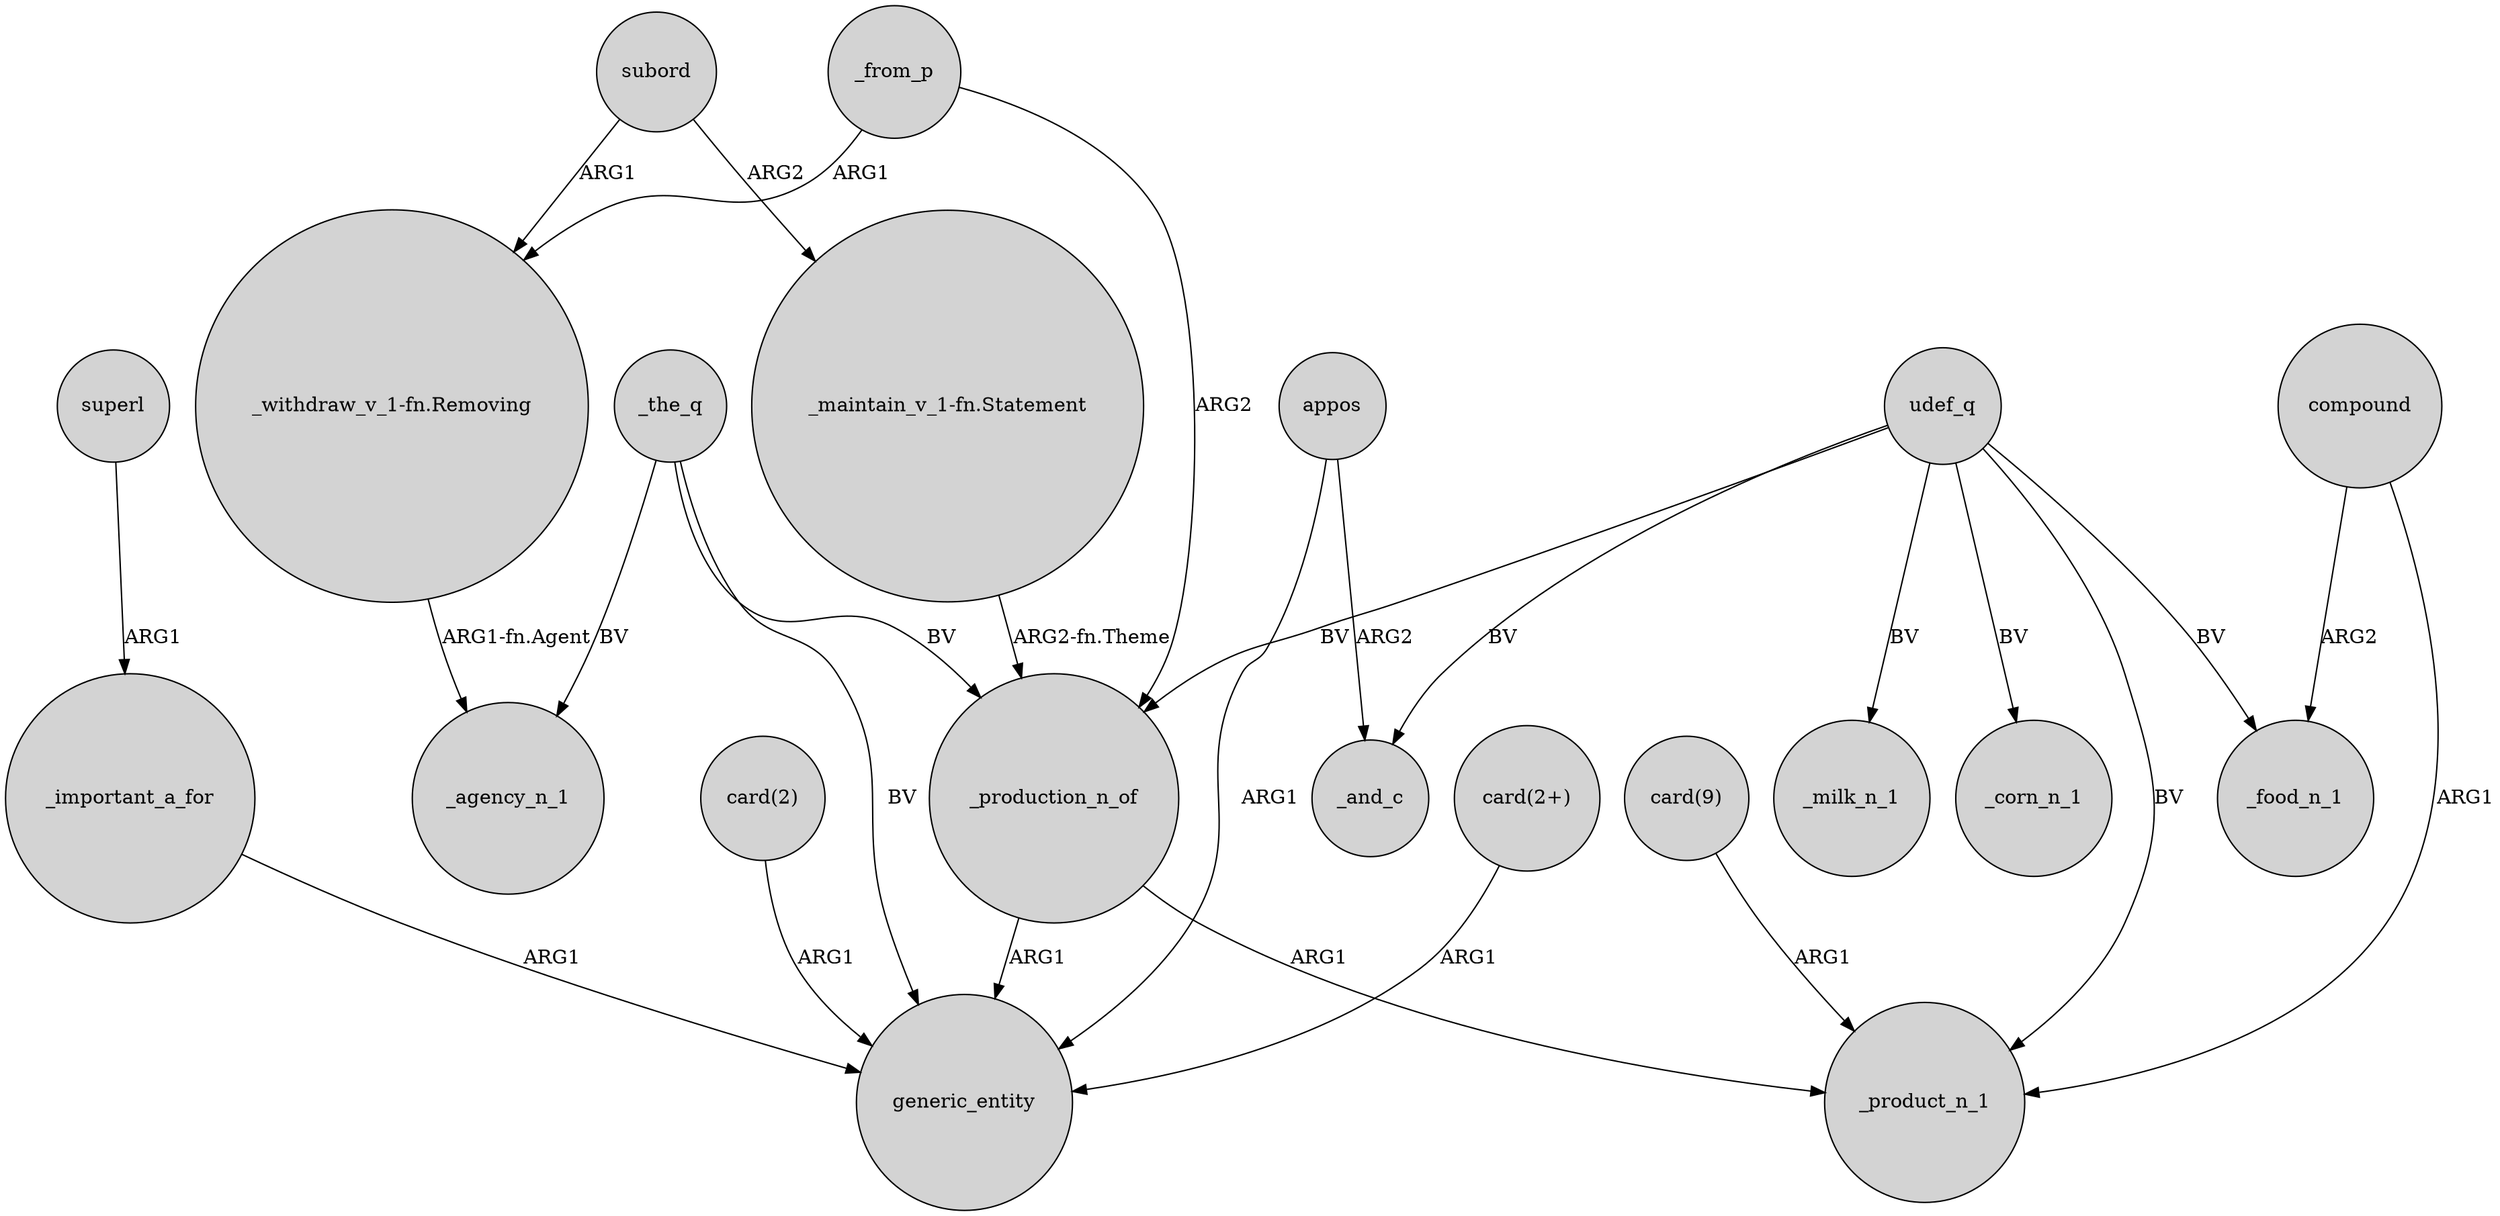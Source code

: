 digraph {
	node [shape=circle style=filled]
	udef_q -> _production_n_of [label=BV]
	_the_q -> generic_entity [label=BV]
	_the_q -> _agency_n_1 [label=BV]
	compound -> _product_n_1 [label=ARG1]
	compound -> _food_n_1 [label=ARG2]
	subord -> "_withdraw_v_1-fn.Removing" [label=ARG1]
	_the_q -> _production_n_of [label=BV]
	superl -> _important_a_for [label=ARG1]
	udef_q -> _milk_n_1 [label=BV]
	_production_n_of -> _product_n_1 [label=ARG1]
	udef_q -> _food_n_1 [label=BV]
	appos -> generic_entity [label=ARG1]
	appos -> _and_c [label=ARG2]
	"_withdraw_v_1-fn.Removing" -> _agency_n_1 [label="ARG1-fn.Agent"]
	udef_q -> _corn_n_1 [label=BV]
	"card(2+)" -> generic_entity [label=ARG1]
	_from_p -> "_withdraw_v_1-fn.Removing" [label=ARG1]
	udef_q -> _product_n_1 [label=BV]
	"_maintain_v_1-fn.Statement" -> _production_n_of [label="ARG2-fn.Theme"]
	subord -> "_maintain_v_1-fn.Statement" [label=ARG2]
	_production_n_of -> generic_entity [label=ARG1]
	"card(9)" -> _product_n_1 [label=ARG1]
	udef_q -> _and_c [label=BV]
	"card(2)" -> generic_entity [label=ARG1]
	_from_p -> _production_n_of [label=ARG2]
	_important_a_for -> generic_entity [label=ARG1]
}
